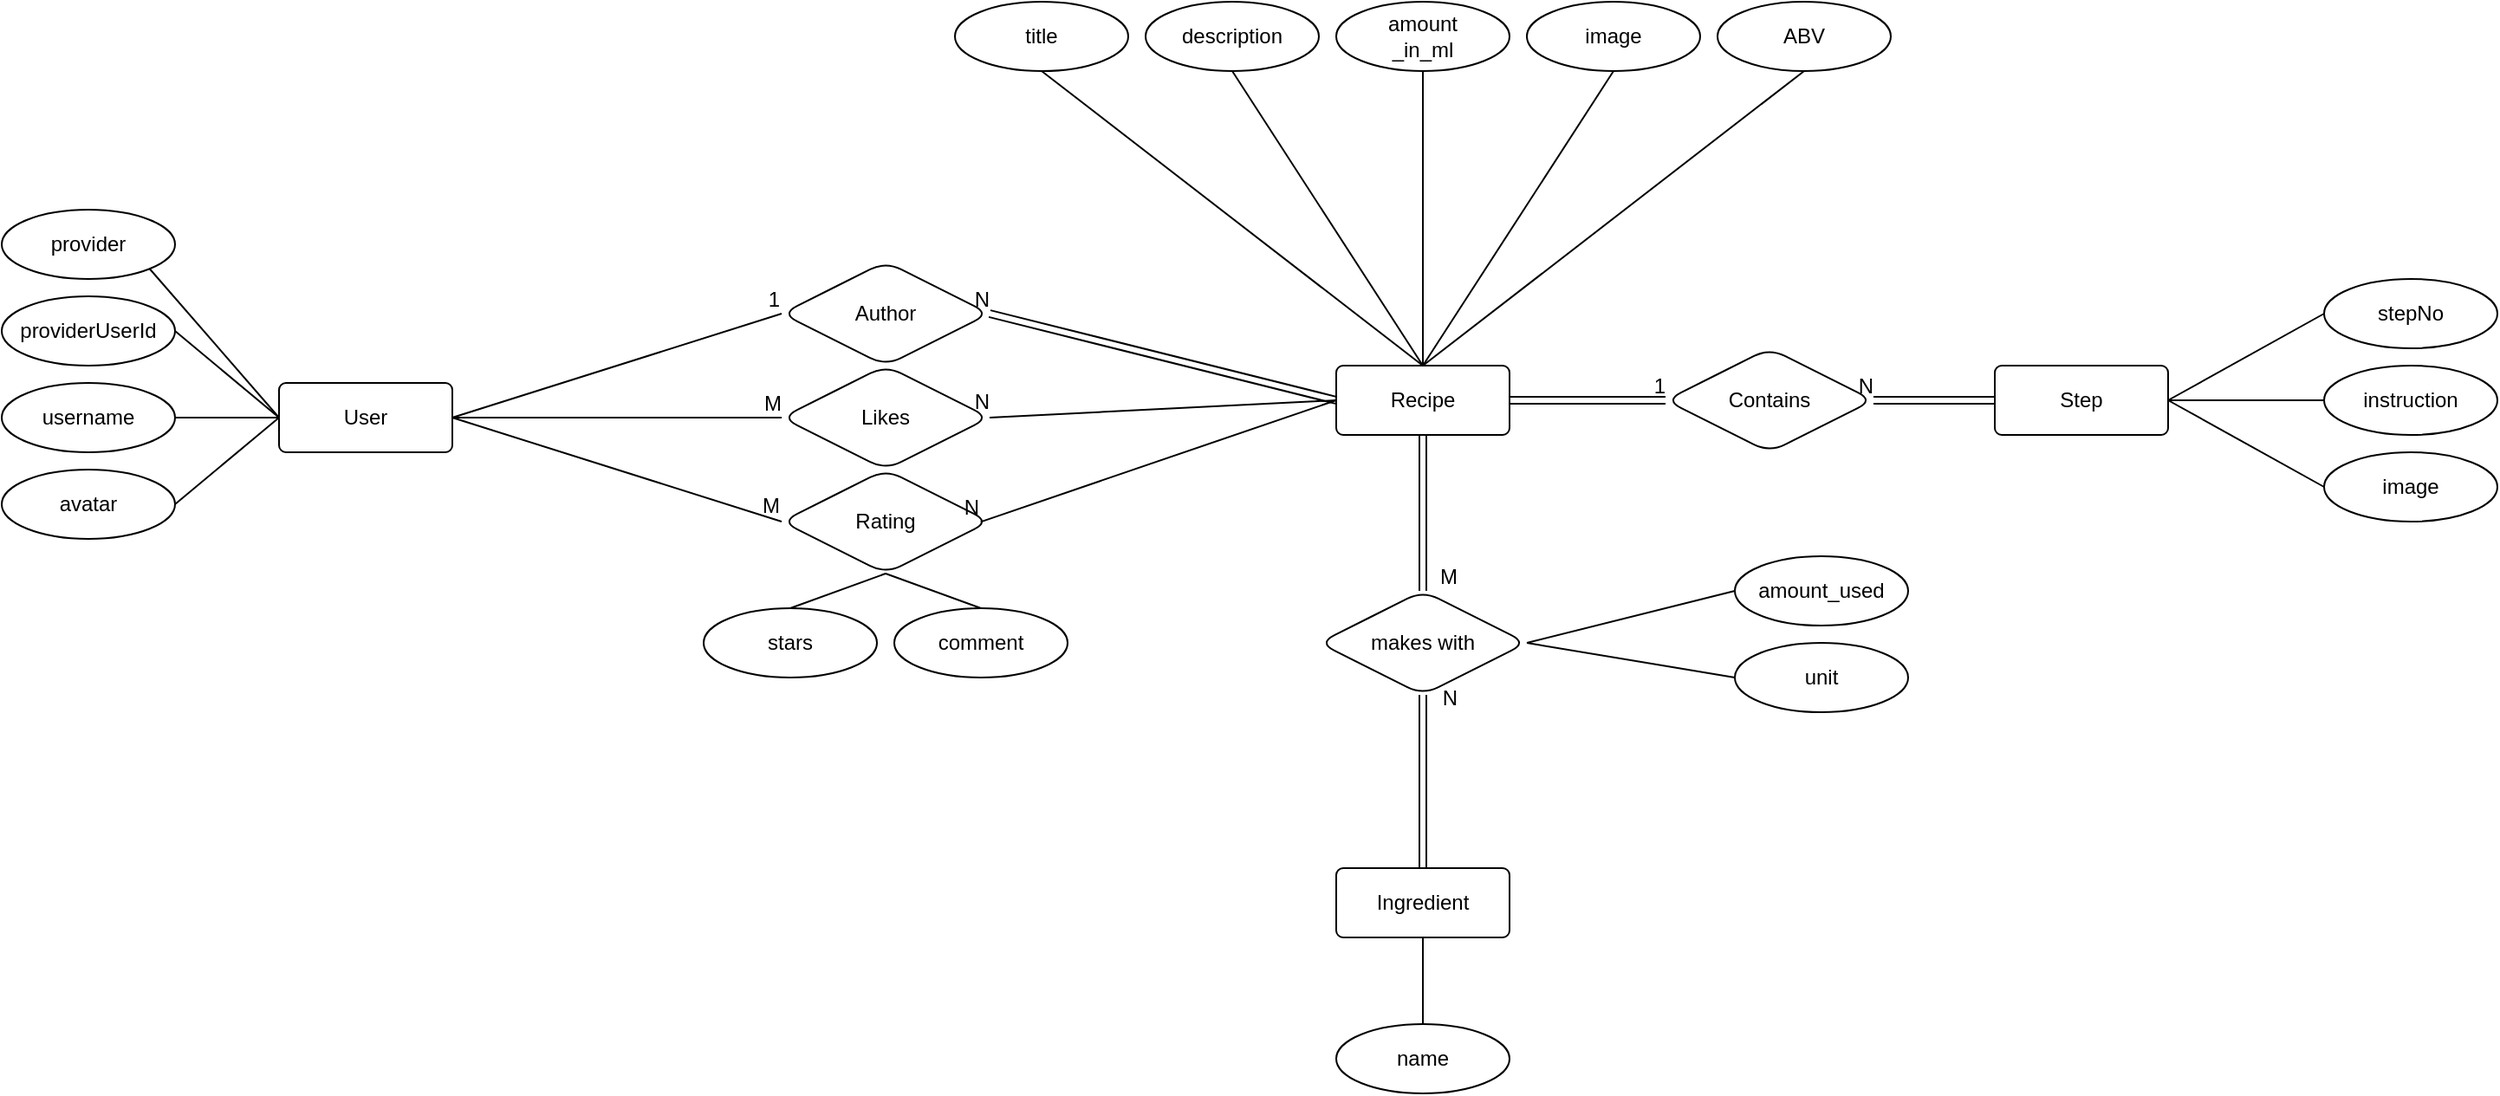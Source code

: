 <mxfile version="15.9.4" type="github">
  <diagram id="jddh2_qIyFVqlwiWdALQ" name="Page-1">
    <mxGraphModel dx="2303" dy="573" grid="1" gridSize="10" guides="1" tooltips="1" connect="1" arrows="1" fold="1" page="1" pageScale="1" pageWidth="850" pageHeight="1100" math="0" shadow="0">
      <root>
        <mxCell id="0" />
        <mxCell id="1" parent="0" />
        <mxCell id="FHFPzKlaMVbqeNrYEVrI-1" value="Recipe" style="rounded=1;arcSize=10;whiteSpace=wrap;html=1;align=center;" parent="1" vertex="1">
          <mxGeometry x="410" y="630" width="100" height="40" as="geometry" />
        </mxCell>
        <mxCell id="FHFPzKlaMVbqeNrYEVrI-2" value="&lt;div&gt;title&lt;/div&gt;" style="ellipse;whiteSpace=wrap;html=1;align=center;rounded=1;" parent="1" vertex="1">
          <mxGeometry x="190" y="420" width="100" height="40" as="geometry" />
        </mxCell>
        <mxCell id="FHFPzKlaMVbqeNrYEVrI-4" value="" style="endArrow=none;html=1;rounded=0;curved=1;exitX=0.5;exitY=1;exitDx=0;exitDy=0;entryX=0.5;entryY=0;entryDx=0;entryDy=0;" parent="1" source="FHFPzKlaMVbqeNrYEVrI-2" target="FHFPzKlaMVbqeNrYEVrI-1" edge="1">
          <mxGeometry relative="1" as="geometry">
            <mxPoint x="340" y="700" as="sourcePoint" />
            <mxPoint x="480" y="590" as="targetPoint" />
          </mxGeometry>
        </mxCell>
        <mxCell id="FHFPzKlaMVbqeNrYEVrI-6" value="User" style="rounded=1;arcSize=10;whiteSpace=wrap;html=1;align=center;" parent="1" vertex="1">
          <mxGeometry x="-200" y="640" width="100" height="40" as="geometry" />
        </mxCell>
        <mxCell id="FHFPzKlaMVbqeNrYEVrI-7" value="&lt;div&gt;Ingredient&lt;/div&gt;" style="rounded=1;arcSize=10;whiteSpace=wrap;html=1;align=center;" parent="1" vertex="1">
          <mxGeometry x="410" y="920" width="100" height="40" as="geometry" />
        </mxCell>
        <mxCell id="FHFPzKlaMVbqeNrYEVrI-8" value="&lt;div&gt;Step&lt;/div&gt;" style="rounded=1;arcSize=10;whiteSpace=wrap;html=1;align=center;" parent="1" vertex="1">
          <mxGeometry x="790" y="630" width="100" height="40" as="geometry" />
        </mxCell>
        <mxCell id="FHFPzKlaMVbqeNrYEVrI-9" value="Author" style="shape=rhombus;perimeter=rhombusPerimeter;whiteSpace=wrap;html=1;align=center;rounded=1;" parent="1" vertex="1">
          <mxGeometry x="90" y="570" width="120" height="60" as="geometry" />
        </mxCell>
        <mxCell id="FHFPzKlaMVbqeNrYEVrI-11" value="" style="shape=link;html=1;rounded=0;curved=1;entryX=1;entryY=0.5;entryDx=0;entryDy=0;exitX=0;exitY=0.5;exitDx=0;exitDy=0;" parent="1" source="FHFPzKlaMVbqeNrYEVrI-1" target="FHFPzKlaMVbqeNrYEVrI-9" edge="1">
          <mxGeometry relative="1" as="geometry">
            <mxPoint x="230" y="650" as="sourcePoint" />
            <mxPoint x="390" y="650" as="targetPoint" />
          </mxGeometry>
        </mxCell>
        <mxCell id="FHFPzKlaMVbqeNrYEVrI-12" value="N" style="resizable=0;html=1;align=right;verticalAlign=bottom;rounded=1;" parent="FHFPzKlaMVbqeNrYEVrI-11" connectable="0" vertex="1">
          <mxGeometry x="1" relative="1" as="geometry" />
        </mxCell>
        <mxCell id="FHFPzKlaMVbqeNrYEVrI-13" value="" style="endArrow=none;html=1;rounded=0;curved=1;exitX=1;exitY=0.5;exitDx=0;exitDy=0;entryX=0;entryY=0.5;entryDx=0;entryDy=0;" parent="1" source="FHFPzKlaMVbqeNrYEVrI-6" target="FHFPzKlaMVbqeNrYEVrI-9" edge="1">
          <mxGeometry relative="1" as="geometry">
            <mxPoint x="-30" y="660" as="sourcePoint" />
            <mxPoint x="-40" y="690" as="targetPoint" />
          </mxGeometry>
        </mxCell>
        <mxCell id="FHFPzKlaMVbqeNrYEVrI-14" value="1" style="resizable=0;html=1;align=right;verticalAlign=bottom;rounded=1;" parent="FHFPzKlaMVbqeNrYEVrI-13" connectable="0" vertex="1">
          <mxGeometry x="1" relative="1" as="geometry" />
        </mxCell>
        <mxCell id="FHFPzKlaMVbqeNrYEVrI-15" value="Likes" style="shape=rhombus;perimeter=rhombusPerimeter;whiteSpace=wrap;html=1;align=center;rounded=1;" parent="1" vertex="1">
          <mxGeometry x="90" y="630" width="120" height="60" as="geometry" />
        </mxCell>
        <mxCell id="FHFPzKlaMVbqeNrYEVrI-16" value="" style="endArrow=none;html=1;rounded=0;curved=1;entryX=1;entryY=0.5;entryDx=0;entryDy=0;exitX=0;exitY=0.5;exitDx=0;exitDy=0;" parent="1" source="FHFPzKlaMVbqeNrYEVrI-1" target="FHFPzKlaMVbqeNrYEVrI-15" edge="1">
          <mxGeometry relative="1" as="geometry">
            <mxPoint x="230" y="650" as="sourcePoint" />
            <mxPoint x="390" y="650" as="targetPoint" />
          </mxGeometry>
        </mxCell>
        <mxCell id="FHFPzKlaMVbqeNrYEVrI-17" value="N" style="resizable=0;html=1;align=right;verticalAlign=bottom;rounded=1;" parent="FHFPzKlaMVbqeNrYEVrI-16" connectable="0" vertex="1">
          <mxGeometry x="1" relative="1" as="geometry" />
        </mxCell>
        <mxCell id="FHFPzKlaMVbqeNrYEVrI-18" value="" style="endArrow=none;html=1;rounded=0;curved=1;exitX=1;exitY=0.5;exitDx=0;exitDy=0;entryX=0;entryY=0.5;entryDx=0;entryDy=0;" parent="1" source="FHFPzKlaMVbqeNrYEVrI-6" target="FHFPzKlaMVbqeNrYEVrI-15" edge="1">
          <mxGeometry relative="1" as="geometry">
            <mxPoint x="-30" y="660" as="sourcePoint" />
            <mxPoint x="130" y="660" as="targetPoint" />
          </mxGeometry>
        </mxCell>
        <mxCell id="FHFPzKlaMVbqeNrYEVrI-19" value="M" style="resizable=0;html=1;align=right;verticalAlign=bottom;rounded=1;" parent="FHFPzKlaMVbqeNrYEVrI-18" connectable="0" vertex="1">
          <mxGeometry x="1" relative="1" as="geometry" />
        </mxCell>
        <mxCell id="FHFPzKlaMVbqeNrYEVrI-20" value="makes with" style="shape=rhombus;perimeter=rhombusPerimeter;whiteSpace=wrap;html=1;align=center;rounded=1;" parent="1" vertex="1">
          <mxGeometry x="400" y="760" width="120" height="60" as="geometry" />
        </mxCell>
        <mxCell id="FHFPzKlaMVbqeNrYEVrI-21" value="" style="shape=link;html=1;rounded=0;curved=1;entryX=0.5;entryY=0;entryDx=0;entryDy=0;exitX=0.5;exitY=1;exitDx=0;exitDy=0;" parent="1" source="FHFPzKlaMVbqeNrYEVrI-1" target="FHFPzKlaMVbqeNrYEVrI-20" edge="1">
          <mxGeometry relative="1" as="geometry">
            <mxPoint x="390" y="650" as="sourcePoint" />
            <mxPoint x="550" y="650" as="targetPoint" />
          </mxGeometry>
        </mxCell>
        <mxCell id="FHFPzKlaMVbqeNrYEVrI-22" value="M" style="resizable=0;html=1;align=right;verticalAlign=bottom;rounded=1;" parent="FHFPzKlaMVbqeNrYEVrI-21" connectable="0" vertex="1">
          <mxGeometry x="1" relative="1" as="geometry">
            <mxPoint x="20" as="offset" />
          </mxGeometry>
        </mxCell>
        <mxCell id="FHFPzKlaMVbqeNrYEVrI-23" value="" style="shape=link;html=1;rounded=0;curved=1;entryX=0.5;entryY=1;entryDx=0;entryDy=0;exitX=0.5;exitY=0;exitDx=0;exitDy=0;" parent="1" source="FHFPzKlaMVbqeNrYEVrI-7" target="FHFPzKlaMVbqeNrYEVrI-20" edge="1">
          <mxGeometry relative="1" as="geometry">
            <mxPoint x="390" y="650" as="sourcePoint" />
            <mxPoint x="550" y="650" as="targetPoint" />
          </mxGeometry>
        </mxCell>
        <mxCell id="FHFPzKlaMVbqeNrYEVrI-24" value="N" style="resizable=0;html=1;align=right;verticalAlign=bottom;rounded=1;" parent="FHFPzKlaMVbqeNrYEVrI-23" connectable="0" vertex="1">
          <mxGeometry x="1" relative="1" as="geometry">
            <mxPoint x="20" y="10" as="offset" />
          </mxGeometry>
        </mxCell>
        <mxCell id="FHFPzKlaMVbqeNrYEVrI-25" value="Contains" style="shape=rhombus;perimeter=rhombusPerimeter;whiteSpace=wrap;html=1;align=center;rounded=1;" parent="1" vertex="1">
          <mxGeometry x="600" y="620" width="120" height="60" as="geometry" />
        </mxCell>
        <mxCell id="FHFPzKlaMVbqeNrYEVrI-26" value="" style="shape=link;html=1;rounded=0;curved=1;entryX=0;entryY=0.5;entryDx=0;entryDy=0;exitX=1;exitY=0.5;exitDx=0;exitDy=0;" parent="1" source="FHFPzKlaMVbqeNrYEVrI-1" target="FHFPzKlaMVbqeNrYEVrI-25" edge="1">
          <mxGeometry relative="1" as="geometry">
            <mxPoint x="420" y="680" as="sourcePoint" />
            <mxPoint x="580" y="680" as="targetPoint" />
          </mxGeometry>
        </mxCell>
        <mxCell id="FHFPzKlaMVbqeNrYEVrI-27" value="1" style="resizable=0;html=1;align=right;verticalAlign=bottom;rounded=1;" parent="FHFPzKlaMVbqeNrYEVrI-26" connectable="0" vertex="1">
          <mxGeometry x="1" relative="1" as="geometry" />
        </mxCell>
        <mxCell id="FHFPzKlaMVbqeNrYEVrI-28" value="" style="shape=link;html=1;rounded=0;curved=1;entryX=1;entryY=0.5;entryDx=0;entryDy=0;exitX=0;exitY=0.5;exitDx=0;exitDy=0;" parent="1" source="FHFPzKlaMVbqeNrYEVrI-8" target="FHFPzKlaMVbqeNrYEVrI-25" edge="1">
          <mxGeometry relative="1" as="geometry">
            <mxPoint x="630" y="690" as="sourcePoint" />
            <mxPoint x="730" y="680" as="targetPoint" />
          </mxGeometry>
        </mxCell>
        <mxCell id="FHFPzKlaMVbqeNrYEVrI-29" value="N" style="resizable=0;html=1;align=right;verticalAlign=bottom;rounded=1;" parent="FHFPzKlaMVbqeNrYEVrI-28" connectable="0" vertex="1">
          <mxGeometry x="1" relative="1" as="geometry" />
        </mxCell>
        <mxCell id="FHFPzKlaMVbqeNrYEVrI-30" value="Rating" style="shape=rhombus;perimeter=rhombusPerimeter;whiteSpace=wrap;html=1;align=center;rounded=1;" parent="1" vertex="1">
          <mxGeometry x="90" y="690" width="120" height="60" as="geometry" />
        </mxCell>
        <mxCell id="FHFPzKlaMVbqeNrYEVrI-32" value="" style="endArrow=none;html=1;rounded=0;curved=1;exitX=1;exitY=0.5;exitDx=0;exitDy=0;entryX=0;entryY=0.5;entryDx=0;entryDy=0;" parent="1" source="FHFPzKlaMVbqeNrYEVrI-6" target="FHFPzKlaMVbqeNrYEVrI-30" edge="1">
          <mxGeometry relative="1" as="geometry">
            <mxPoint x="-90" y="670.0" as="sourcePoint" />
            <mxPoint x="-20" y="670.0" as="targetPoint" />
          </mxGeometry>
        </mxCell>
        <mxCell id="FHFPzKlaMVbqeNrYEVrI-33" value="M" style="resizable=0;html=1;align=right;verticalAlign=bottom;rounded=1;" parent="FHFPzKlaMVbqeNrYEVrI-32" connectable="0" vertex="1">
          <mxGeometry x="1" relative="1" as="geometry" />
        </mxCell>
        <mxCell id="FHFPzKlaMVbqeNrYEVrI-34" value="" style="endArrow=none;html=1;rounded=0;curved=1;entryX=0.957;entryY=0.503;entryDx=0;entryDy=0;entryPerimeter=0;exitX=0;exitY=0.5;exitDx=0;exitDy=0;" parent="1" source="FHFPzKlaMVbqeNrYEVrI-1" target="FHFPzKlaMVbqeNrYEVrI-30" edge="1">
          <mxGeometry relative="1" as="geometry">
            <mxPoint x="370" y="700" as="sourcePoint" />
            <mxPoint x="360" y="660.0" as="targetPoint" />
          </mxGeometry>
        </mxCell>
        <mxCell id="FHFPzKlaMVbqeNrYEVrI-35" value="N" style="resizable=0;html=1;align=right;verticalAlign=bottom;rounded=1;" parent="FHFPzKlaMVbqeNrYEVrI-34" connectable="0" vertex="1">
          <mxGeometry x="1" relative="1" as="geometry" />
        </mxCell>
        <mxCell id="FHFPzKlaMVbqeNrYEVrI-37" value="&lt;div&gt;stars&lt;/div&gt;" style="ellipse;whiteSpace=wrap;html=1;align=center;rounded=1;" parent="1" vertex="1">
          <mxGeometry x="45" y="770" width="100" height="40" as="geometry" />
        </mxCell>
        <mxCell id="FHFPzKlaMVbqeNrYEVrI-38" value="" style="endArrow=none;html=1;rounded=0;curved=1;exitX=0.5;exitY=1;exitDx=0;exitDy=0;entryX=0.5;entryY=0;entryDx=0;entryDy=0;" parent="1" source="FHFPzKlaMVbqeNrYEVrI-30" target="FHFPzKlaMVbqeNrYEVrI-37" edge="1">
          <mxGeometry relative="1" as="geometry">
            <mxPoint x="280" y="680" as="sourcePoint" />
            <mxPoint x="440" y="680" as="targetPoint" />
          </mxGeometry>
        </mxCell>
        <mxCell id="FHFPzKlaMVbqeNrYEVrI-40" value="&lt;div&gt;amount&lt;/div&gt;_in_ml" style="ellipse;whiteSpace=wrap;html=1;align=center;rounded=1;" parent="1" vertex="1">
          <mxGeometry x="410" y="420" width="100" height="40" as="geometry" />
        </mxCell>
        <mxCell id="FHFPzKlaMVbqeNrYEVrI-43" value="" style="endArrow=none;html=1;rounded=0;curved=1;exitX=0.5;exitY=1;exitDx=0;exitDy=0;entryX=0.5;entryY=0;entryDx=0;entryDy=0;" parent="1" source="FHFPzKlaMVbqeNrYEVrI-40" target="FHFPzKlaMVbqeNrYEVrI-1" edge="1">
          <mxGeometry relative="1" as="geometry">
            <mxPoint x="420" y="650" as="sourcePoint" />
            <mxPoint x="580" y="650" as="targetPoint" />
          </mxGeometry>
        </mxCell>
        <mxCell id="FHFPzKlaMVbqeNrYEVrI-44" value="ABV" style="ellipse;whiteSpace=wrap;html=1;align=center;rounded=1;" parent="1" vertex="1">
          <mxGeometry x="630" y="420" width="100" height="40" as="geometry" />
        </mxCell>
        <mxCell id="FHFPzKlaMVbqeNrYEVrI-45" value="" style="endArrow=none;html=1;rounded=0;curved=1;exitX=0.5;exitY=1;exitDx=0;exitDy=0;entryX=0.5;entryY=0;entryDx=0;entryDy=0;" parent="1" source="FHFPzKlaMVbqeNrYEVrI-44" target="FHFPzKlaMVbqeNrYEVrI-1" edge="1">
          <mxGeometry relative="1" as="geometry">
            <mxPoint x="470" y="590.0" as="sourcePoint" />
            <mxPoint x="470" y="640.0" as="targetPoint" />
          </mxGeometry>
        </mxCell>
        <mxCell id="FHFPzKlaMVbqeNrYEVrI-46" value="provider" style="ellipse;whiteSpace=wrap;html=1;align=center;rounded=1;" parent="1" vertex="1">
          <mxGeometry x="-360" y="540" width="100" height="40" as="geometry" />
        </mxCell>
        <mxCell id="FHFPzKlaMVbqeNrYEVrI-47" value="" style="endArrow=none;html=1;rounded=0;curved=1;exitX=1;exitY=1;exitDx=0;exitDy=0;entryX=0;entryY=0.5;entryDx=0;entryDy=0;" parent="1" source="FHFPzKlaMVbqeNrYEVrI-46" target="FHFPzKlaMVbqeNrYEVrI-6" edge="1">
          <mxGeometry relative="1" as="geometry">
            <mxPoint x="-130" y="700" as="sourcePoint" />
            <mxPoint x="30" y="700" as="targetPoint" />
          </mxGeometry>
        </mxCell>
        <mxCell id="FHFPzKlaMVbqeNrYEVrI-48" value="providerUserId" style="ellipse;whiteSpace=wrap;html=1;align=center;rounded=1;" parent="1" vertex="1">
          <mxGeometry x="-360" y="590" width="100" height="40" as="geometry" />
        </mxCell>
        <mxCell id="FHFPzKlaMVbqeNrYEVrI-49" value="" style="endArrow=none;html=1;rounded=0;curved=1;exitX=1;exitY=0.5;exitDx=0;exitDy=0;entryX=0;entryY=0.5;entryDx=0;entryDy=0;" parent="1" source="FHFPzKlaMVbqeNrYEVrI-48" target="FHFPzKlaMVbqeNrYEVrI-6" edge="1">
          <mxGeometry relative="1" as="geometry">
            <mxPoint x="-264.767" y="604.191" as="sourcePoint" />
            <mxPoint x="-190.0" y="670.0" as="targetPoint" />
          </mxGeometry>
        </mxCell>
        <mxCell id="FHFPzKlaMVbqeNrYEVrI-50" value="username" style="ellipse;whiteSpace=wrap;html=1;align=center;rounded=1;" parent="1" vertex="1">
          <mxGeometry x="-360" y="640" width="100" height="40" as="geometry" />
        </mxCell>
        <mxCell id="FHFPzKlaMVbqeNrYEVrI-51" value="" style="endArrow=none;html=1;rounded=0;curved=1;exitX=1;exitY=0.5;exitDx=0;exitDy=0;entryX=0;entryY=0.5;entryDx=0;entryDy=0;" parent="1" source="FHFPzKlaMVbqeNrYEVrI-50" target="FHFPzKlaMVbqeNrYEVrI-6" edge="1">
          <mxGeometry relative="1" as="geometry">
            <mxPoint x="-250.0" y="640.0" as="sourcePoint" />
            <mxPoint x="-190.0" y="670.0" as="targetPoint" />
          </mxGeometry>
        </mxCell>
        <mxCell id="FHFPzKlaMVbqeNrYEVrI-52" value="&lt;div&gt;description&lt;/div&gt;" style="ellipse;whiteSpace=wrap;html=1;align=center;rounded=1;" parent="1" vertex="1">
          <mxGeometry x="300" y="420" width="100" height="40" as="geometry" />
        </mxCell>
        <mxCell id="FHFPzKlaMVbqeNrYEVrI-53" value="" style="endArrow=none;html=1;rounded=0;curved=1;exitX=0.5;exitY=1;exitDx=0;exitDy=0;entryX=0.5;entryY=0;entryDx=0;entryDy=0;" parent="1" source="FHFPzKlaMVbqeNrYEVrI-52" target="FHFPzKlaMVbqeNrYEVrI-1" edge="1">
          <mxGeometry relative="1" as="geometry">
            <mxPoint x="560" y="590.0" as="sourcePoint" />
            <mxPoint x="460" y="600" as="targetPoint" />
          </mxGeometry>
        </mxCell>
        <mxCell id="FHFPzKlaMVbqeNrYEVrI-54" value="&lt;div&gt;avatar&lt;/div&gt;" style="ellipse;whiteSpace=wrap;html=1;align=center;rounded=1;" parent="1" vertex="1">
          <mxGeometry x="-360" y="690" width="100" height="40" as="geometry" />
        </mxCell>
        <mxCell id="FHFPzKlaMVbqeNrYEVrI-55" value="" style="endArrow=none;html=1;rounded=0;curved=1;exitX=1;exitY=0.5;exitDx=0;exitDy=0;entryX=0;entryY=0.5;entryDx=0;entryDy=0;" parent="1" source="FHFPzKlaMVbqeNrYEVrI-54" target="FHFPzKlaMVbqeNrYEVrI-6" edge="1">
          <mxGeometry relative="1" as="geometry">
            <mxPoint x="-250.0" y="670.0" as="sourcePoint" />
            <mxPoint x="-190.0" y="670.0" as="targetPoint" />
          </mxGeometry>
        </mxCell>
        <mxCell id="FHFPzKlaMVbqeNrYEVrI-56" value="stepNo" style="ellipse;whiteSpace=wrap;html=1;align=center;rounded=1;" parent="1" vertex="1">
          <mxGeometry x="980" y="580" width="100" height="40" as="geometry" />
        </mxCell>
        <mxCell id="FHFPzKlaMVbqeNrYEVrI-57" value="" style="endArrow=none;html=1;rounded=0;curved=1;exitX=0;exitY=0.5;exitDx=0;exitDy=0;entryX=1;entryY=0.5;entryDx=0;entryDy=0;" parent="1" source="FHFPzKlaMVbqeNrYEVrI-56" target="FHFPzKlaMVbqeNrYEVrI-8" edge="1">
          <mxGeometry relative="1" as="geometry">
            <mxPoint x="780" y="670" as="sourcePoint" />
            <mxPoint x="940" y="670" as="targetPoint" />
          </mxGeometry>
        </mxCell>
        <mxCell id="FHFPzKlaMVbqeNrYEVrI-58" value="instruction" style="ellipse;whiteSpace=wrap;html=1;align=center;rounded=1;" parent="1" vertex="1">
          <mxGeometry x="980" y="630" width="100" height="40" as="geometry" />
        </mxCell>
        <mxCell id="FHFPzKlaMVbqeNrYEVrI-60" value="" style="endArrow=none;html=1;rounded=0;curved=1;entryX=0;entryY=0.5;entryDx=0;entryDy=0;exitX=1;exitY=0.5;exitDx=0;exitDy=0;" parent="1" source="FHFPzKlaMVbqeNrYEVrI-8" target="FHFPzKlaMVbqeNrYEVrI-58" edge="1">
          <mxGeometry relative="1" as="geometry">
            <mxPoint x="780" y="670" as="sourcePoint" />
            <mxPoint x="940" y="670" as="targetPoint" />
          </mxGeometry>
        </mxCell>
        <mxCell id="FHFPzKlaMVbqeNrYEVrI-61" value="image" style="ellipse;whiteSpace=wrap;html=1;align=center;rounded=1;" parent="1" vertex="1">
          <mxGeometry x="520" y="420" width="100" height="40" as="geometry" />
        </mxCell>
        <mxCell id="FHFPzKlaMVbqeNrYEVrI-62" value="" style="endArrow=none;html=1;rounded=0;curved=1;exitX=0.5;exitY=1;exitDx=0;exitDy=0;entryX=0.5;entryY=0;entryDx=0;entryDy=0;" parent="1" source="FHFPzKlaMVbqeNrYEVrI-61" target="FHFPzKlaMVbqeNrYEVrI-1" edge="1">
          <mxGeometry relative="1" as="geometry">
            <mxPoint x="690" y="570.0" as="sourcePoint" />
            <mxPoint x="470" y="640.0" as="targetPoint" />
          </mxGeometry>
        </mxCell>
        <mxCell id="FHFPzKlaMVbqeNrYEVrI-63" value="image" style="ellipse;whiteSpace=wrap;html=1;align=center;rounded=1;" parent="1" vertex="1">
          <mxGeometry x="980" y="680" width="100" height="40" as="geometry" />
        </mxCell>
        <mxCell id="FHFPzKlaMVbqeNrYEVrI-64" value="" style="endArrow=none;html=1;rounded=0;curved=1;entryX=0;entryY=0.5;entryDx=0;entryDy=0;exitX=1;exitY=0.5;exitDx=0;exitDy=0;" parent="1" source="FHFPzKlaMVbqeNrYEVrI-8" target="FHFPzKlaMVbqeNrYEVrI-63" edge="1">
          <mxGeometry relative="1" as="geometry">
            <mxPoint x="1010" y="660.0" as="sourcePoint" />
            <mxPoint x="1100" y="660.0" as="targetPoint" />
          </mxGeometry>
        </mxCell>
        <mxCell id="FHFPzKlaMVbqeNrYEVrI-65" value="amount_used" style="ellipse;whiteSpace=wrap;html=1;align=center;rounded=1;" parent="1" vertex="1">
          <mxGeometry x="640" y="740" width="100" height="40" as="geometry" />
        </mxCell>
        <mxCell id="FHFPzKlaMVbqeNrYEVrI-66" value="" style="endArrow=none;html=1;rounded=0;curved=1;entryX=1;entryY=0.5;entryDx=0;entryDy=0;exitX=0;exitY=0.5;exitDx=0;exitDy=0;" parent="1" source="FHFPzKlaMVbqeNrYEVrI-65" target="FHFPzKlaMVbqeNrYEVrI-20" edge="1">
          <mxGeometry relative="1" as="geometry">
            <mxPoint x="535" y="950.0" as="sourcePoint" />
            <mxPoint x="525" y="990" as="targetPoint" />
          </mxGeometry>
        </mxCell>
        <mxCell id="FHFPzKlaMVbqeNrYEVrI-67" value="unit" style="ellipse;whiteSpace=wrap;html=1;align=center;rounded=1;" parent="1" vertex="1">
          <mxGeometry x="640" y="790" width="100" height="40" as="geometry" />
        </mxCell>
        <mxCell id="FHFPzKlaMVbqeNrYEVrI-68" value="" style="endArrow=none;html=1;rounded=0;curved=1;entryX=1;entryY=0.5;entryDx=0;entryDy=0;exitX=0;exitY=0.5;exitDx=0;exitDy=0;" parent="1" source="FHFPzKlaMVbqeNrYEVrI-67" target="FHFPzKlaMVbqeNrYEVrI-20" edge="1">
          <mxGeometry relative="1" as="geometry">
            <mxPoint x="535" y="1000.0" as="sourcePoint" />
            <mxPoint x="520" y="840" as="targetPoint" />
          </mxGeometry>
        </mxCell>
        <mxCell id="FHFPzKlaMVbqeNrYEVrI-69" value="name" style="ellipse;whiteSpace=wrap;html=1;align=center;rounded=1;" parent="1" vertex="1">
          <mxGeometry x="410" y="1010" width="100" height="40" as="geometry" />
        </mxCell>
        <mxCell id="FHFPzKlaMVbqeNrYEVrI-70" value="" style="endArrow=none;html=1;rounded=0;curved=1;entryX=0.5;entryY=1;entryDx=0;entryDy=0;exitX=0.5;exitY=0;exitDx=0;exitDy=0;" parent="1" source="FHFPzKlaMVbqeNrYEVrI-69" target="FHFPzKlaMVbqeNrYEVrI-7" edge="1">
          <mxGeometry relative="1" as="geometry">
            <mxPoint x="235" y="1220" as="sourcePoint" />
            <mxPoint x="220" y="1010" as="targetPoint" />
          </mxGeometry>
        </mxCell>
        <mxCell id="FHFPzKlaMVbqeNrYEVrI-73" value="comment" style="ellipse;whiteSpace=wrap;html=1;align=center;rounded=1;" parent="1" vertex="1">
          <mxGeometry x="155" y="770" width="100" height="40" as="geometry" />
        </mxCell>
        <mxCell id="FHFPzKlaMVbqeNrYEVrI-74" value="" style="endArrow=none;html=1;rounded=0;curved=1;exitX=0.5;exitY=1;exitDx=0;exitDy=0;entryX=0.5;entryY=0;entryDx=0;entryDy=0;" parent="1" source="FHFPzKlaMVbqeNrYEVrI-30" target="FHFPzKlaMVbqeNrYEVrI-73" edge="1">
          <mxGeometry relative="1" as="geometry">
            <mxPoint x="160.0" y="760" as="sourcePoint" />
            <mxPoint x="110.0" y="780" as="targetPoint" />
          </mxGeometry>
        </mxCell>
      </root>
    </mxGraphModel>
  </diagram>
</mxfile>
